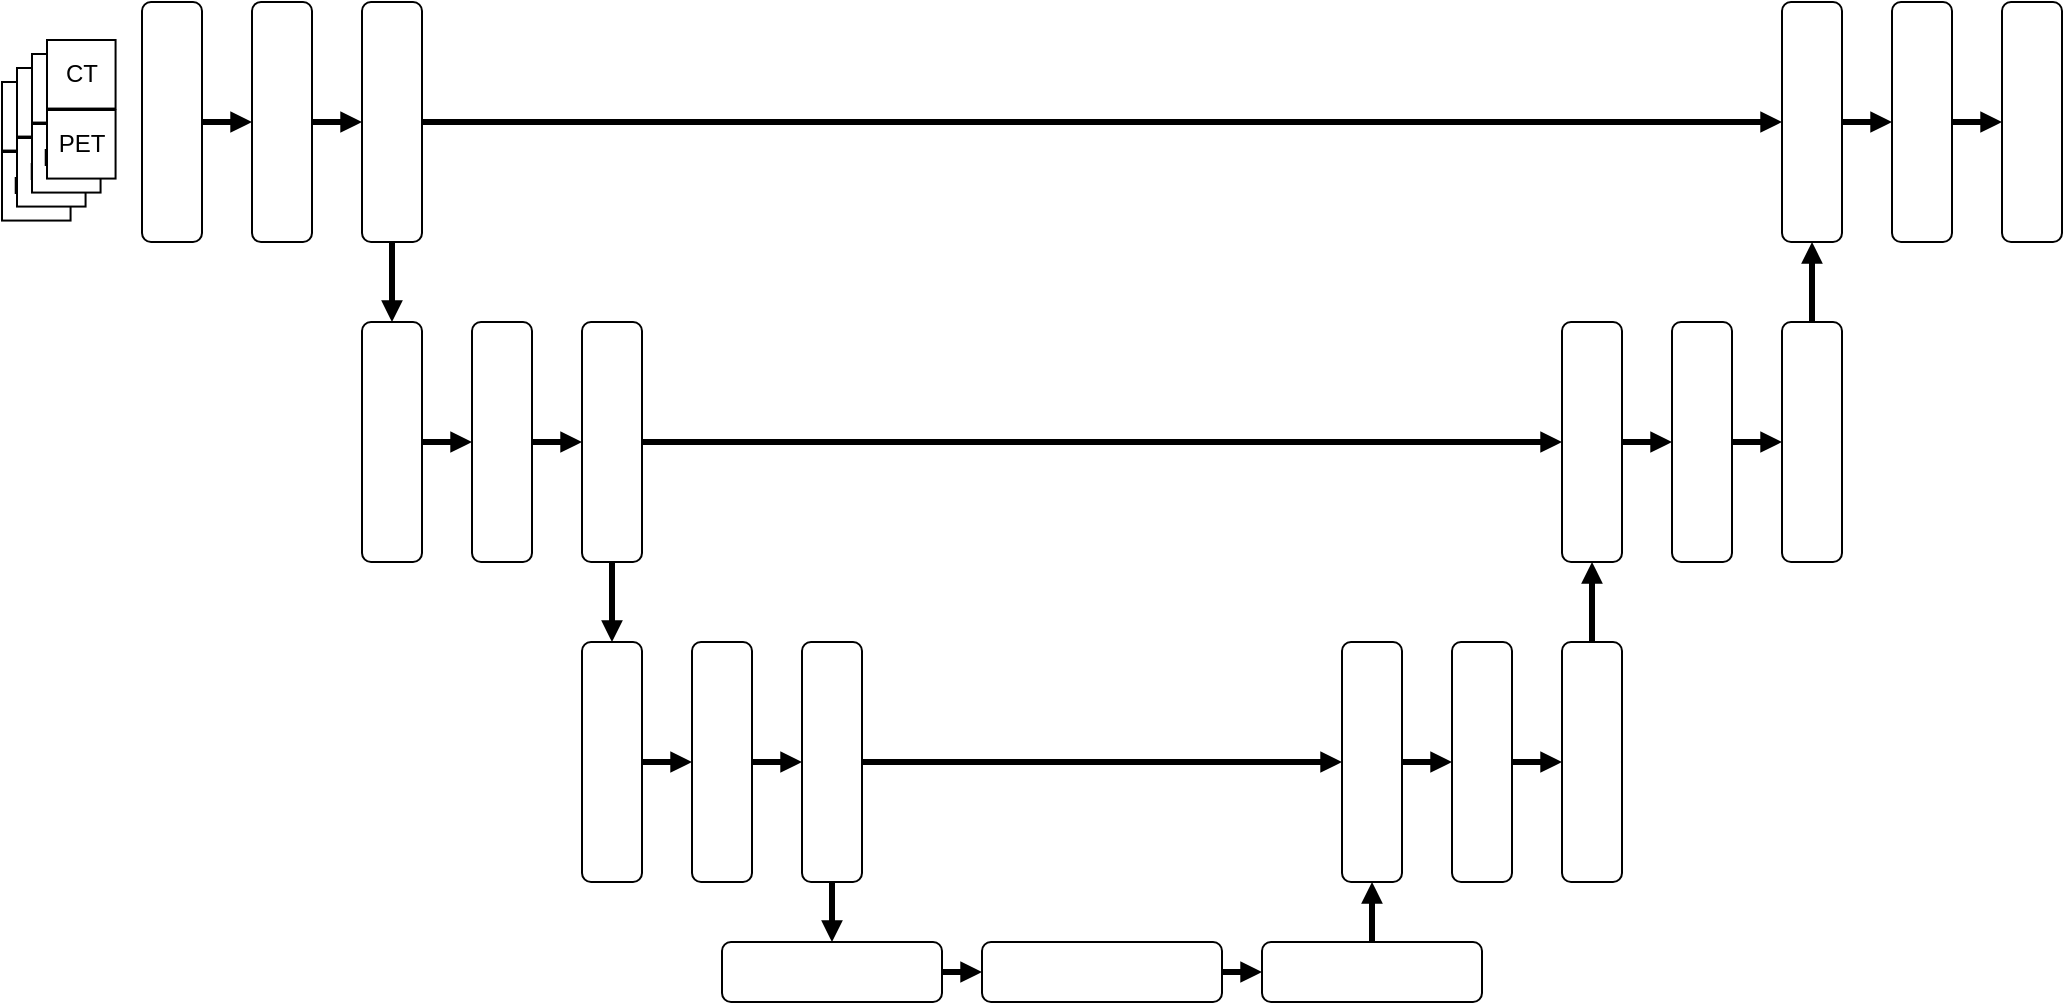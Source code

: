 <mxfile version="20.8.13" type="github" pages="2">
  <diagram id="8cfLSDVFYSSkYeuZr6Ks" name="Page-1">
    <mxGraphModel dx="1063" dy="614" grid="1" gridSize="10" guides="1" tooltips="1" connect="1" arrows="1" fold="1" page="1" pageScale="1" pageWidth="1169" pageHeight="827" math="0" shadow="0">
      <root>
        <mxCell id="0" />
        <mxCell id="1" parent="0" />
        <mxCell id="XCCGsWcUAZ_EwUzaCA__-7" value="" style="group" vertex="1" connectable="0" parent="1">
          <mxGeometry x="80" y="160" width="140" height="120" as="geometry" />
        </mxCell>
        <mxCell id="XCCGsWcUAZ_EwUzaCA__-2" value="" style="rounded=1;whiteSpace=wrap;html=1;rotation=-90;container=0;" vertex="1" parent="XCCGsWcUAZ_EwUzaCA__-7">
          <mxGeometry x="10" y="45" width="120" height="30" as="geometry" />
        </mxCell>
        <mxCell id="XCCGsWcUAZ_EwUzaCA__-4" value="" style="rounded=1;whiteSpace=wrap;html=1;rotation=-90;container=0;" vertex="1" parent="XCCGsWcUAZ_EwUzaCA__-7">
          <mxGeometry x="65" y="45" width="120" height="30" as="geometry" />
        </mxCell>
        <mxCell id="XCCGsWcUAZ_EwUzaCA__-5" value="" style="edgeStyle=orthogonalEdgeStyle;rounded=1;orthogonalLoop=1;jettySize=auto;html=1;strokeWidth=3;endSize=3;startSize=3;jumpStyle=none;startArrow=none;startFill=0;endArrow=block;endFill=1;jumpSize=3;" edge="1" parent="XCCGsWcUAZ_EwUzaCA__-7" source="XCCGsWcUAZ_EwUzaCA__-2" target="XCCGsWcUAZ_EwUzaCA__-4">
          <mxGeometry relative="1" as="geometry" />
        </mxCell>
        <mxCell id="XCCGsWcUAZ_EwUzaCA__-1" value="" style="rounded=1;whiteSpace=wrap;html=1;rotation=-90;container=0;" vertex="1" parent="XCCGsWcUAZ_EwUzaCA__-7">
          <mxGeometry x="-45" y="45" width="120" height="30" as="geometry" />
        </mxCell>
        <mxCell id="XCCGsWcUAZ_EwUzaCA__-3" value="" style="edgeStyle=orthogonalEdgeStyle;rounded=0;orthogonalLoop=1;jettySize=auto;html=1;strokeWidth=3;startSize=3;endSize=3;endArrow=block;endFill=1;jumpSize=3;" edge="1" parent="XCCGsWcUAZ_EwUzaCA__-7" source="XCCGsWcUAZ_EwUzaCA__-1" target="XCCGsWcUAZ_EwUzaCA__-2">
          <mxGeometry relative="1" as="geometry" />
        </mxCell>
        <mxCell id="XCCGsWcUAZ_EwUzaCA__-8" value="" style="group" vertex="1" connectable="0" parent="1">
          <mxGeometry x="190" y="320" width="140" height="120" as="geometry" />
        </mxCell>
        <mxCell id="XCCGsWcUAZ_EwUzaCA__-9" value="" style="rounded=1;whiteSpace=wrap;html=1;rotation=-90;container=0;" vertex="1" parent="XCCGsWcUAZ_EwUzaCA__-8">
          <mxGeometry x="10" y="45" width="120" height="30" as="geometry" />
        </mxCell>
        <mxCell id="XCCGsWcUAZ_EwUzaCA__-10" value="" style="rounded=1;whiteSpace=wrap;html=1;rotation=-90;container=0;" vertex="1" parent="XCCGsWcUAZ_EwUzaCA__-8">
          <mxGeometry x="65" y="45" width="120" height="30" as="geometry" />
        </mxCell>
        <mxCell id="XCCGsWcUAZ_EwUzaCA__-11" value="" style="edgeStyle=orthogonalEdgeStyle;rounded=1;orthogonalLoop=1;jettySize=auto;html=1;strokeWidth=3;endSize=3;startSize=3;jumpStyle=none;startArrow=none;startFill=0;endArrow=block;endFill=1;jumpSize=3;" edge="1" parent="XCCGsWcUAZ_EwUzaCA__-8" source="XCCGsWcUAZ_EwUzaCA__-9" target="XCCGsWcUAZ_EwUzaCA__-10">
          <mxGeometry relative="1" as="geometry" />
        </mxCell>
        <mxCell id="XCCGsWcUAZ_EwUzaCA__-12" value="" style="rounded=1;whiteSpace=wrap;html=1;rotation=-90;container=0;" vertex="1" parent="XCCGsWcUAZ_EwUzaCA__-8">
          <mxGeometry x="-45" y="45" width="120" height="30" as="geometry" />
        </mxCell>
        <mxCell id="XCCGsWcUAZ_EwUzaCA__-13" value="" style="edgeStyle=orthogonalEdgeStyle;rounded=0;orthogonalLoop=1;jettySize=auto;html=1;strokeWidth=3;startSize=3;endSize=3;endArrow=block;endFill=1;jumpSize=3;" edge="1" parent="XCCGsWcUAZ_EwUzaCA__-8" source="XCCGsWcUAZ_EwUzaCA__-12" target="XCCGsWcUAZ_EwUzaCA__-9">
          <mxGeometry relative="1" as="geometry" />
        </mxCell>
        <mxCell id="XCCGsWcUAZ_EwUzaCA__-14" value="" style="group" vertex="1" connectable="0" parent="1">
          <mxGeometry x="300" y="480" width="140" height="120" as="geometry" />
        </mxCell>
        <mxCell id="XCCGsWcUAZ_EwUzaCA__-15" value="" style="rounded=1;whiteSpace=wrap;html=1;rotation=-90;container=0;" vertex="1" parent="XCCGsWcUAZ_EwUzaCA__-14">
          <mxGeometry x="10" y="45" width="120" height="30" as="geometry" />
        </mxCell>
        <mxCell id="XCCGsWcUAZ_EwUzaCA__-16" value="" style="rounded=1;whiteSpace=wrap;html=1;rotation=-90;container=0;" vertex="1" parent="XCCGsWcUAZ_EwUzaCA__-14">
          <mxGeometry x="65" y="45" width="120" height="30" as="geometry" />
        </mxCell>
        <mxCell id="XCCGsWcUAZ_EwUzaCA__-17" value="" style="edgeStyle=orthogonalEdgeStyle;rounded=1;orthogonalLoop=1;jettySize=auto;html=1;strokeWidth=3;endSize=3;startSize=3;jumpStyle=none;startArrow=none;startFill=0;endArrow=block;endFill=1;jumpSize=3;" edge="1" parent="XCCGsWcUAZ_EwUzaCA__-14" source="XCCGsWcUAZ_EwUzaCA__-15" target="XCCGsWcUAZ_EwUzaCA__-16">
          <mxGeometry relative="1" as="geometry" />
        </mxCell>
        <mxCell id="XCCGsWcUAZ_EwUzaCA__-18" value="" style="rounded=1;whiteSpace=wrap;html=1;rotation=-90;container=0;" vertex="1" parent="XCCGsWcUAZ_EwUzaCA__-14">
          <mxGeometry x="-45" y="45" width="120" height="30" as="geometry" />
        </mxCell>
        <mxCell id="XCCGsWcUAZ_EwUzaCA__-19" value="" style="edgeStyle=orthogonalEdgeStyle;rounded=0;orthogonalLoop=1;jettySize=auto;html=1;strokeWidth=3;startSize=3;endSize=3;endArrow=block;endFill=1;jumpSize=3;" edge="1" parent="XCCGsWcUAZ_EwUzaCA__-14" source="XCCGsWcUAZ_EwUzaCA__-18" target="XCCGsWcUAZ_EwUzaCA__-15">
          <mxGeometry relative="1" as="geometry" />
        </mxCell>
        <mxCell id="XCCGsWcUAZ_EwUzaCA__-20" value="" style="group" vertex="1" connectable="0" parent="1">
          <mxGeometry x="680" y="480" width="140" height="120" as="geometry" />
        </mxCell>
        <mxCell id="XCCGsWcUAZ_EwUzaCA__-21" value="" style="rounded=1;whiteSpace=wrap;html=1;rotation=-90;container=0;" vertex="1" parent="XCCGsWcUAZ_EwUzaCA__-20">
          <mxGeometry x="10" y="45" width="120" height="30" as="geometry" />
        </mxCell>
        <mxCell id="XCCGsWcUAZ_EwUzaCA__-22" value="" style="rounded=1;whiteSpace=wrap;html=1;rotation=-90;container=0;" vertex="1" parent="XCCGsWcUAZ_EwUzaCA__-20">
          <mxGeometry x="65" y="45" width="120" height="30" as="geometry" />
        </mxCell>
        <mxCell id="XCCGsWcUAZ_EwUzaCA__-23" value="" style="edgeStyle=orthogonalEdgeStyle;rounded=1;orthogonalLoop=1;jettySize=auto;html=1;strokeWidth=3;endSize=3;startSize=3;jumpStyle=none;startArrow=none;startFill=0;endArrow=block;endFill=1;jumpSize=3;" edge="1" parent="XCCGsWcUAZ_EwUzaCA__-20" source="XCCGsWcUAZ_EwUzaCA__-21" target="XCCGsWcUAZ_EwUzaCA__-22">
          <mxGeometry relative="1" as="geometry" />
        </mxCell>
        <mxCell id="XCCGsWcUAZ_EwUzaCA__-24" value="" style="rounded=1;whiteSpace=wrap;html=1;rotation=-90;container=0;" vertex="1" parent="XCCGsWcUAZ_EwUzaCA__-20">
          <mxGeometry x="-45" y="45" width="120" height="30" as="geometry" />
        </mxCell>
        <mxCell id="XCCGsWcUAZ_EwUzaCA__-25" value="" style="edgeStyle=orthogonalEdgeStyle;rounded=0;orthogonalLoop=1;jettySize=auto;html=1;strokeWidth=3;startSize=3;endSize=3;endArrow=block;endFill=1;jumpSize=3;" edge="1" parent="XCCGsWcUAZ_EwUzaCA__-20" source="XCCGsWcUAZ_EwUzaCA__-24" target="XCCGsWcUAZ_EwUzaCA__-21">
          <mxGeometry relative="1" as="geometry" />
        </mxCell>
        <mxCell id="XCCGsWcUAZ_EwUzaCA__-42" value="" style="edgeStyle=orthogonalEdgeStyle;rounded=1;jumpStyle=none;jumpSize=3;orthogonalLoop=1;jettySize=auto;html=1;strokeWidth=3;startArrow=none;startFill=0;endArrow=block;endFill=1;startSize=3;endSize=3;" edge="1" parent="1" source="XCCGsWcUAZ_EwUzaCA__-27" target="XCCGsWcUAZ_EwUzaCA__-28">
          <mxGeometry relative="1" as="geometry" />
        </mxCell>
        <mxCell id="XCCGsWcUAZ_EwUzaCA__-27" value="" style="rounded=1;whiteSpace=wrap;html=1;rotation=0;container=0;" vertex="1" parent="1">
          <mxGeometry x="370" y="630" width="110" height="30" as="geometry" />
        </mxCell>
        <mxCell id="XCCGsWcUAZ_EwUzaCA__-43" value="" style="edgeStyle=orthogonalEdgeStyle;rounded=1;jumpStyle=none;jumpSize=3;orthogonalLoop=1;jettySize=auto;html=1;strokeWidth=3;startArrow=none;startFill=0;endArrow=block;endFill=1;startSize=3;endSize=3;" edge="1" parent="1" source="XCCGsWcUAZ_EwUzaCA__-28" target="XCCGsWcUAZ_EwUzaCA__-29">
          <mxGeometry relative="1" as="geometry" />
        </mxCell>
        <mxCell id="XCCGsWcUAZ_EwUzaCA__-28" value="" style="rounded=1;whiteSpace=wrap;html=1;rotation=0;container=0;" vertex="1" parent="1">
          <mxGeometry x="500" y="630" width="120" height="30" as="geometry" />
        </mxCell>
        <mxCell id="XCCGsWcUAZ_EwUzaCA__-47" value="" style="edgeStyle=orthogonalEdgeStyle;rounded=1;jumpStyle=none;jumpSize=3;orthogonalLoop=1;jettySize=auto;html=1;strokeWidth=3;startArrow=none;startFill=0;endArrow=block;endFill=1;startSize=3;endSize=3;" edge="1" parent="1" source="XCCGsWcUAZ_EwUzaCA__-29" target="XCCGsWcUAZ_EwUzaCA__-24">
          <mxGeometry relative="1" as="geometry" />
        </mxCell>
        <mxCell id="XCCGsWcUAZ_EwUzaCA__-29" value="" style="rounded=1;whiteSpace=wrap;html=1;rotation=0;container=0;" vertex="1" parent="1">
          <mxGeometry x="640" y="630" width="110" height="30" as="geometry" />
        </mxCell>
        <mxCell id="XCCGsWcUAZ_EwUzaCA__-30" value="" style="group" vertex="1" connectable="0" parent="1">
          <mxGeometry x="790" y="320" width="140" height="120" as="geometry" />
        </mxCell>
        <mxCell id="XCCGsWcUAZ_EwUzaCA__-31" value="" style="rounded=1;whiteSpace=wrap;html=1;rotation=-90;container=0;" vertex="1" parent="XCCGsWcUAZ_EwUzaCA__-30">
          <mxGeometry x="10" y="45" width="120" height="30" as="geometry" />
        </mxCell>
        <mxCell id="XCCGsWcUAZ_EwUzaCA__-32" value="" style="rounded=1;whiteSpace=wrap;html=1;rotation=-90;container=0;" vertex="1" parent="XCCGsWcUAZ_EwUzaCA__-30">
          <mxGeometry x="65" y="45" width="120" height="30" as="geometry" />
        </mxCell>
        <mxCell id="XCCGsWcUAZ_EwUzaCA__-33" value="" style="edgeStyle=orthogonalEdgeStyle;rounded=1;orthogonalLoop=1;jettySize=auto;html=1;strokeWidth=3;endSize=3;startSize=3;jumpStyle=none;startArrow=none;startFill=0;endArrow=block;endFill=1;jumpSize=3;" edge="1" parent="XCCGsWcUAZ_EwUzaCA__-30" source="XCCGsWcUAZ_EwUzaCA__-31" target="XCCGsWcUAZ_EwUzaCA__-32">
          <mxGeometry relative="1" as="geometry" />
        </mxCell>
        <mxCell id="XCCGsWcUAZ_EwUzaCA__-34" value="" style="rounded=1;whiteSpace=wrap;html=1;rotation=-90;container=0;" vertex="1" parent="XCCGsWcUAZ_EwUzaCA__-30">
          <mxGeometry x="-45" y="45" width="120" height="30" as="geometry" />
        </mxCell>
        <mxCell id="XCCGsWcUAZ_EwUzaCA__-35" value="" style="edgeStyle=orthogonalEdgeStyle;rounded=0;orthogonalLoop=1;jettySize=auto;html=1;strokeWidth=3;startSize=3;endSize=3;endArrow=block;endFill=1;jumpSize=3;" edge="1" parent="XCCGsWcUAZ_EwUzaCA__-30" source="XCCGsWcUAZ_EwUzaCA__-34" target="XCCGsWcUAZ_EwUzaCA__-31">
          <mxGeometry relative="1" as="geometry" />
        </mxCell>
        <mxCell id="XCCGsWcUAZ_EwUzaCA__-36" value="" style="group" vertex="1" connectable="0" parent="1">
          <mxGeometry x="900" y="160" width="140" height="120" as="geometry" />
        </mxCell>
        <mxCell id="XCCGsWcUAZ_EwUzaCA__-37" value="" style="rounded=1;whiteSpace=wrap;html=1;rotation=-90;container=0;" vertex="1" parent="XCCGsWcUAZ_EwUzaCA__-36">
          <mxGeometry x="10" y="45" width="120" height="30" as="geometry" />
        </mxCell>
        <mxCell id="XCCGsWcUAZ_EwUzaCA__-38" value="" style="rounded=1;whiteSpace=wrap;html=1;rotation=-90;container=0;" vertex="1" parent="XCCGsWcUAZ_EwUzaCA__-36">
          <mxGeometry x="65" y="45" width="120" height="30" as="geometry" />
        </mxCell>
        <mxCell id="XCCGsWcUAZ_EwUzaCA__-39" value="" style="edgeStyle=orthogonalEdgeStyle;rounded=1;orthogonalLoop=1;jettySize=auto;html=1;strokeWidth=3;endSize=3;startSize=3;jumpStyle=none;startArrow=none;startFill=0;endArrow=block;endFill=1;jumpSize=3;" edge="1" parent="XCCGsWcUAZ_EwUzaCA__-36" source="XCCGsWcUAZ_EwUzaCA__-37" target="XCCGsWcUAZ_EwUzaCA__-38">
          <mxGeometry relative="1" as="geometry" />
        </mxCell>
        <mxCell id="XCCGsWcUAZ_EwUzaCA__-40" value="" style="rounded=1;whiteSpace=wrap;html=1;rotation=-90;container=0;" vertex="1" parent="XCCGsWcUAZ_EwUzaCA__-36">
          <mxGeometry x="-45" y="45" width="120" height="30" as="geometry" />
        </mxCell>
        <mxCell id="XCCGsWcUAZ_EwUzaCA__-41" value="" style="edgeStyle=orthogonalEdgeStyle;rounded=0;orthogonalLoop=1;jettySize=auto;html=1;strokeWidth=3;startSize=3;endSize=3;endArrow=block;endFill=1;jumpSize=3;" edge="1" parent="XCCGsWcUAZ_EwUzaCA__-36" source="XCCGsWcUAZ_EwUzaCA__-40" target="XCCGsWcUAZ_EwUzaCA__-37">
          <mxGeometry relative="1" as="geometry" />
        </mxCell>
        <mxCell id="XCCGsWcUAZ_EwUzaCA__-44" value="" style="edgeStyle=orthogonalEdgeStyle;rounded=1;jumpStyle=none;jumpSize=3;orthogonalLoop=1;jettySize=auto;html=1;strokeWidth=3;startArrow=none;startFill=0;endArrow=block;endFill=1;startSize=3;endSize=3;" edge="1" parent="1" source="XCCGsWcUAZ_EwUzaCA__-4" target="XCCGsWcUAZ_EwUzaCA__-12">
          <mxGeometry relative="1" as="geometry" />
        </mxCell>
        <mxCell id="XCCGsWcUAZ_EwUzaCA__-45" value="" style="edgeStyle=orthogonalEdgeStyle;rounded=1;jumpStyle=none;jumpSize=3;orthogonalLoop=1;jettySize=auto;html=1;strokeWidth=3;startArrow=none;startFill=0;endArrow=block;endFill=1;startSize=3;endSize=3;" edge="1" parent="1" source="XCCGsWcUAZ_EwUzaCA__-10" target="XCCGsWcUAZ_EwUzaCA__-18">
          <mxGeometry relative="1" as="geometry" />
        </mxCell>
        <mxCell id="XCCGsWcUAZ_EwUzaCA__-46" value="" style="edgeStyle=orthogonalEdgeStyle;rounded=1;jumpStyle=none;jumpSize=3;orthogonalLoop=1;jettySize=auto;html=1;strokeWidth=3;startArrow=none;startFill=0;endArrow=block;endFill=1;startSize=3;endSize=3;" edge="1" parent="1" source="XCCGsWcUAZ_EwUzaCA__-16" target="XCCGsWcUAZ_EwUzaCA__-27">
          <mxGeometry relative="1" as="geometry" />
        </mxCell>
        <mxCell id="XCCGsWcUAZ_EwUzaCA__-48" value="" style="edgeStyle=orthogonalEdgeStyle;rounded=1;jumpStyle=none;jumpSize=3;orthogonalLoop=1;jettySize=auto;html=1;strokeWidth=3;startArrow=none;startFill=0;endArrow=block;endFill=1;startSize=3;endSize=3;" edge="1" parent="1" source="XCCGsWcUAZ_EwUzaCA__-22" target="XCCGsWcUAZ_EwUzaCA__-34">
          <mxGeometry relative="1" as="geometry" />
        </mxCell>
        <mxCell id="XCCGsWcUAZ_EwUzaCA__-49" value="" style="edgeStyle=orthogonalEdgeStyle;rounded=1;jumpStyle=none;jumpSize=3;orthogonalLoop=1;jettySize=auto;html=1;strokeWidth=3;startArrow=none;startFill=0;endArrow=block;endFill=1;startSize=3;endSize=3;" edge="1" parent="1" source="XCCGsWcUAZ_EwUzaCA__-32" target="XCCGsWcUAZ_EwUzaCA__-40">
          <mxGeometry relative="1" as="geometry" />
        </mxCell>
        <mxCell id="XCCGsWcUAZ_EwUzaCA__-50" style="edgeStyle=orthogonalEdgeStyle;rounded=1;jumpStyle=none;jumpSize=3;orthogonalLoop=1;jettySize=auto;html=1;strokeWidth=3;startArrow=none;startFill=0;endArrow=block;endFill=1;startSize=3;endSize=3;" edge="1" parent="1" source="XCCGsWcUAZ_EwUzaCA__-4" target="XCCGsWcUAZ_EwUzaCA__-40">
          <mxGeometry relative="1" as="geometry" />
        </mxCell>
        <mxCell id="XCCGsWcUAZ_EwUzaCA__-51" style="edgeStyle=orthogonalEdgeStyle;rounded=1;jumpStyle=none;jumpSize=3;orthogonalLoop=1;jettySize=auto;html=1;entryX=0.5;entryY=0;entryDx=0;entryDy=0;strokeWidth=3;startArrow=none;startFill=0;endArrow=block;endFill=1;startSize=3;endSize=3;" edge="1" parent="1" source="XCCGsWcUAZ_EwUzaCA__-10" target="XCCGsWcUAZ_EwUzaCA__-34">
          <mxGeometry relative="1" as="geometry" />
        </mxCell>
        <mxCell id="XCCGsWcUAZ_EwUzaCA__-52" style="edgeStyle=orthogonalEdgeStyle;rounded=1;jumpStyle=none;jumpSize=3;orthogonalLoop=1;jettySize=auto;html=1;entryX=0.5;entryY=0;entryDx=0;entryDy=0;strokeWidth=3;startArrow=none;startFill=0;endArrow=block;endFill=1;startSize=3;endSize=3;" edge="1" parent="1" source="XCCGsWcUAZ_EwUzaCA__-16" target="XCCGsWcUAZ_EwUzaCA__-24">
          <mxGeometry relative="1" as="geometry" />
        </mxCell>
        <mxCell id="XCCGsWcUAZ_EwUzaCA__-56" value="" style="group" vertex="1" connectable="0" parent="1">
          <mxGeometry x="10" y="200" width="60" height="70" as="geometry" />
        </mxCell>
        <mxCell id="XCCGsWcUAZ_EwUzaCA__-54" value="CT" style="whiteSpace=wrap;html=1;aspect=fixed;" vertex="1" parent="XCCGsWcUAZ_EwUzaCA__-56">
          <mxGeometry width="34.286" height="34.286" as="geometry" />
        </mxCell>
        <mxCell id="XCCGsWcUAZ_EwUzaCA__-55" value="PET" style="whiteSpace=wrap;html=1;aspect=fixed;" vertex="1" parent="XCCGsWcUAZ_EwUzaCA__-56">
          <mxGeometry y="35" width="34.286" height="34.286" as="geometry" />
        </mxCell>
        <mxCell id="XCCGsWcUAZ_EwUzaCA__-57" value="" style="group" vertex="1" connectable="0" parent="XCCGsWcUAZ_EwUzaCA__-56">
          <mxGeometry x="7.5" y="-7" width="52.5" height="70" as="geometry" />
        </mxCell>
        <mxCell id="XCCGsWcUAZ_EwUzaCA__-58" value="CT" style="whiteSpace=wrap;html=1;aspect=fixed;" vertex="1" parent="XCCGsWcUAZ_EwUzaCA__-57">
          <mxGeometry width="34.286" height="34.286" as="geometry" />
        </mxCell>
        <mxCell id="XCCGsWcUAZ_EwUzaCA__-59" value="PET" style="whiteSpace=wrap;html=1;aspect=fixed;" vertex="1" parent="XCCGsWcUAZ_EwUzaCA__-57">
          <mxGeometry y="35" width="34.286" height="34.286" as="geometry" />
        </mxCell>
        <mxCell id="XCCGsWcUAZ_EwUzaCA__-63" value="" style="group" vertex="1" connectable="0" parent="XCCGsWcUAZ_EwUzaCA__-57">
          <mxGeometry x="7.5" y="-7" width="45" height="70" as="geometry" />
        </mxCell>
        <mxCell id="XCCGsWcUAZ_EwUzaCA__-64" value="CT" style="whiteSpace=wrap;html=1;aspect=fixed;" vertex="1" parent="XCCGsWcUAZ_EwUzaCA__-63">
          <mxGeometry width="34.286" height="34.286" as="geometry" />
        </mxCell>
        <mxCell id="XCCGsWcUAZ_EwUzaCA__-65" value="PET" style="whiteSpace=wrap;html=1;aspect=fixed;" vertex="1" parent="XCCGsWcUAZ_EwUzaCA__-63">
          <mxGeometry y="35" width="34.286" height="34.286" as="geometry" />
        </mxCell>
        <mxCell id="XCCGsWcUAZ_EwUzaCA__-66" value="" style="group" vertex="1" connectable="0" parent="XCCGsWcUAZ_EwUzaCA__-63">
          <mxGeometry x="7.5" y="-7" width="37.5" height="70" as="geometry" />
        </mxCell>
        <mxCell id="XCCGsWcUAZ_EwUzaCA__-67" value="CT" style="whiteSpace=wrap;html=1;aspect=fixed;" vertex="1" parent="XCCGsWcUAZ_EwUzaCA__-66">
          <mxGeometry width="34.286" height="34.286" as="geometry" />
        </mxCell>
        <mxCell id="XCCGsWcUAZ_EwUzaCA__-68" value="PET" style="whiteSpace=wrap;html=1;aspect=fixed;" vertex="1" parent="XCCGsWcUAZ_EwUzaCA__-66">
          <mxGeometry y="35" width="34.286" height="34.286" as="geometry" />
        </mxCell>
      </root>
    </mxGraphModel>
  </diagram>
  <diagram id="lq7hsERbANeEnVt_2CbC" name="Page-2">
    <mxGraphModel dx="1065" dy="626" grid="1" gridSize="10" guides="1" tooltips="1" connect="1" arrows="1" fold="1" page="1" pageScale="1" pageWidth="1169" pageHeight="827" math="0" shadow="0">
      <root>
        <mxCell id="0" />
        <mxCell id="1" parent="0" />
        <mxCell id="m_DO0YMKpi7YT40wdKDt-1" value="" style="rounded=1;whiteSpace=wrap;html=1;" vertex="1" parent="1">
          <mxGeometry x="80" y="80" width="120" height="60" as="geometry" />
        </mxCell>
      </root>
    </mxGraphModel>
  </diagram>
</mxfile>
